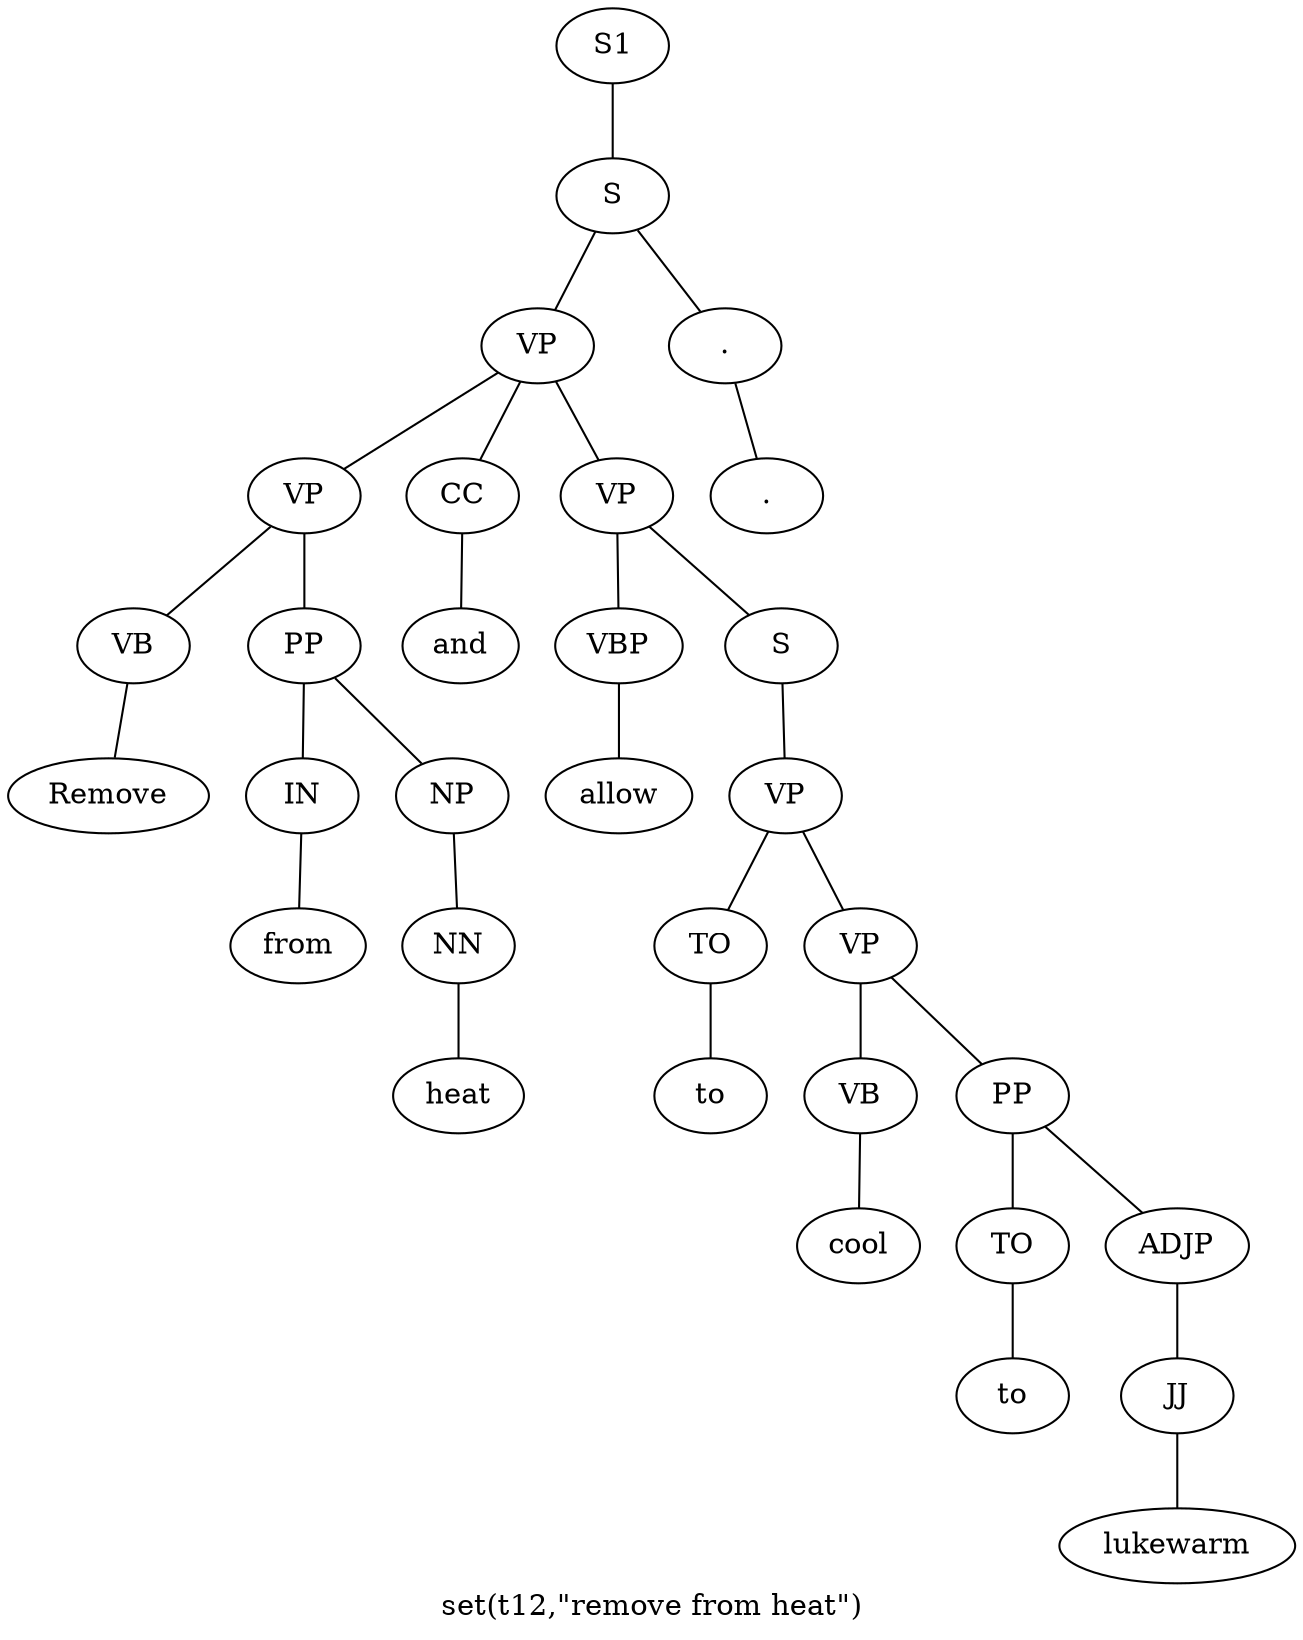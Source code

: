 graph SyntaxGraph {
	label = "set(t12,\"remove from heat\")";
	Node0 [label="S1"];
	Node1 [label="S"];
	Node2 [label="VP"];
	Node3 [label="VP"];
	Node4 [label="VB"];
	Node5 [label="Remove"];
	Node6 [label="PP"];
	Node7 [label="IN"];
	Node8 [label="from"];
	Node9 [label="NP"];
	Node10 [label="NN"];
	Node11 [label="heat"];
	Node12 [label="CC"];
	Node13 [label="and"];
	Node14 [label="VP"];
	Node15 [label="VBP"];
	Node16 [label="allow"];
	Node17 [label="S"];
	Node18 [label="VP"];
	Node19 [label="TO"];
	Node20 [label="to"];
	Node21 [label="VP"];
	Node22 [label="VB"];
	Node23 [label="cool"];
	Node24 [label="PP"];
	Node25 [label="TO"];
	Node26 [label="to"];
	Node27 [label="ADJP"];
	Node28 [label="JJ"];
	Node29 [label="lukewarm"];
	Node30 [label="."];
	Node31 [label="."];

	Node0 -- Node1;
	Node1 -- Node2;
	Node1 -- Node30;
	Node2 -- Node3;
	Node2 -- Node12;
	Node2 -- Node14;
	Node3 -- Node4;
	Node3 -- Node6;
	Node4 -- Node5;
	Node6 -- Node7;
	Node6 -- Node9;
	Node7 -- Node8;
	Node9 -- Node10;
	Node10 -- Node11;
	Node12 -- Node13;
	Node14 -- Node15;
	Node14 -- Node17;
	Node15 -- Node16;
	Node17 -- Node18;
	Node18 -- Node19;
	Node18 -- Node21;
	Node19 -- Node20;
	Node21 -- Node22;
	Node21 -- Node24;
	Node22 -- Node23;
	Node24 -- Node25;
	Node24 -- Node27;
	Node25 -- Node26;
	Node27 -- Node28;
	Node28 -- Node29;
	Node30 -- Node31;
}